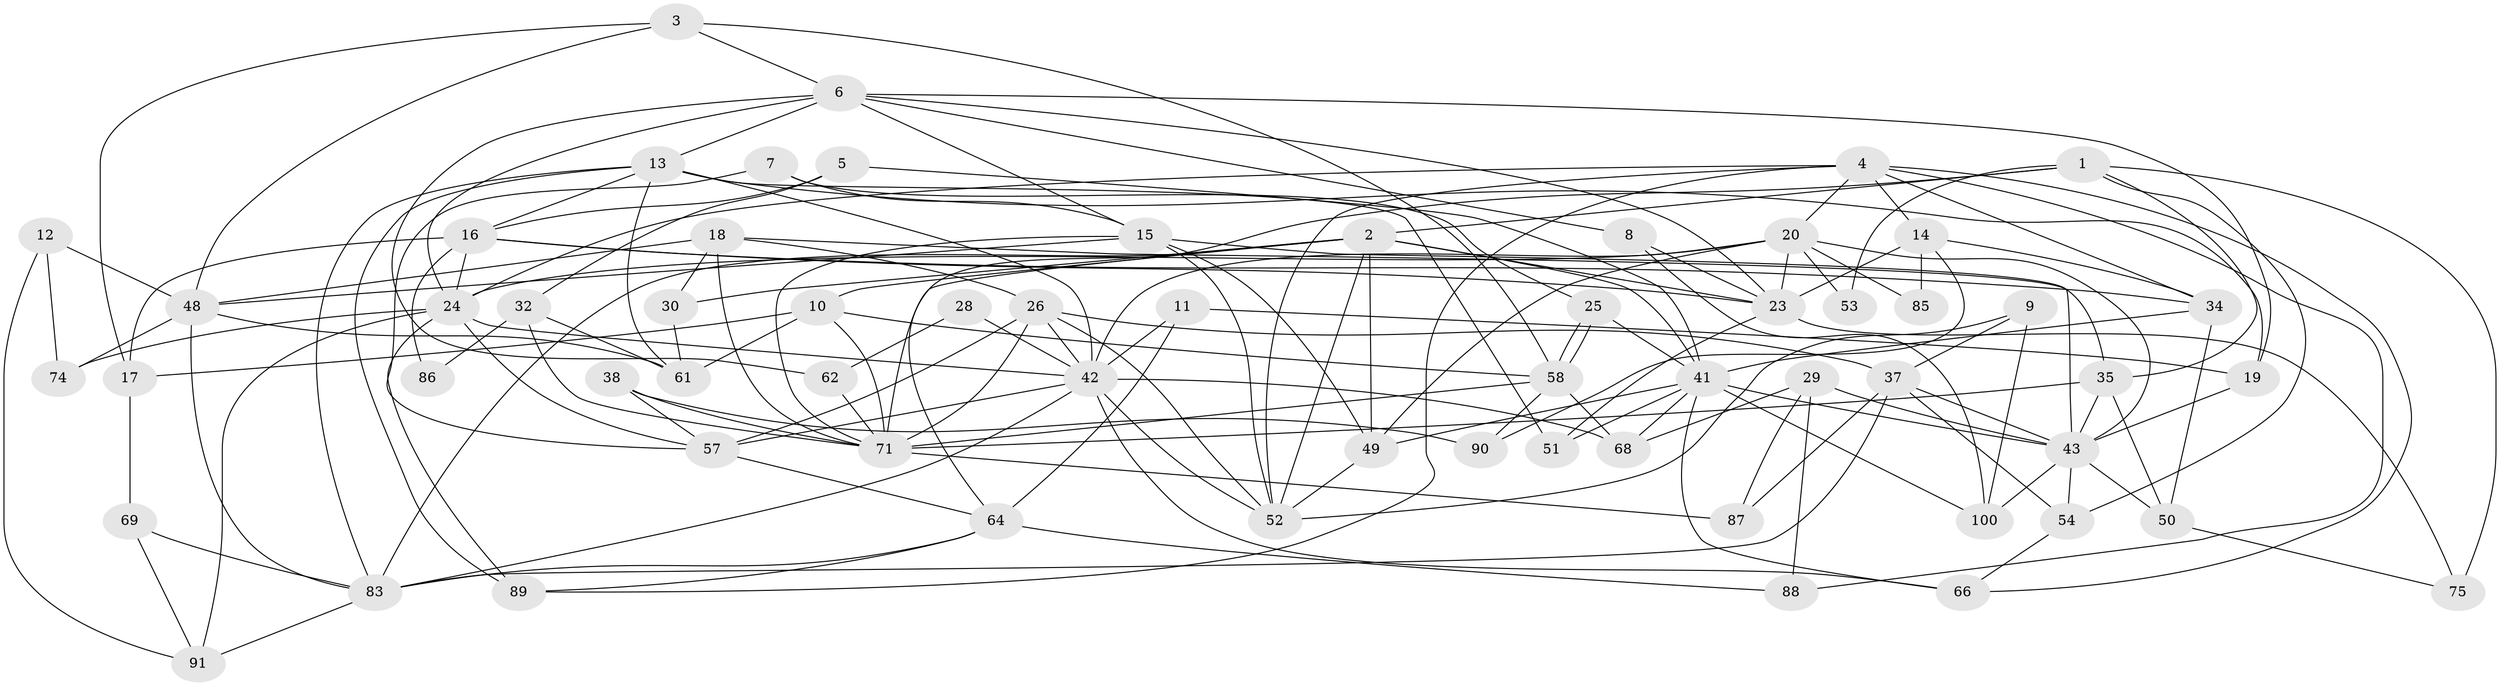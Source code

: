 // original degree distribution, {3: 0.33, 5: 0.17, 2: 0.13, 7: 0.04, 4: 0.22, 6: 0.07, 8: 0.04}
// Generated by graph-tools (version 1.1) at 2025/39/02/21/25 10:39:00]
// undirected, 62 vertices, 158 edges
graph export_dot {
graph [start="1"]
  node [color=gray90,style=filled];
  1 [super="+45"];
  2 [super="+80"];
  3 [super="+55"];
  4 [super="+39"];
  5;
  6 [super="+56"];
  7 [super="+77"];
  8;
  9;
  10;
  11 [super="+21"];
  12;
  13 [super="+27"];
  14 [super="+46"];
  15 [super="+22"];
  16 [super="+81"];
  17 [super="+33"];
  18 [super="+82"];
  19 [super="+36"];
  20 [super="+47"];
  23 [super="+40"];
  24 [super="+92"];
  25;
  26 [super="+70"];
  28;
  29;
  30 [super="+31"];
  32;
  34 [super="+44"];
  35 [super="+96"];
  37 [super="+98"];
  38;
  41 [super="+67"];
  42 [super="+93"];
  43 [super="+97"];
  48 [super="+59"];
  49 [super="+78"];
  50;
  51 [super="+60"];
  52 [super="+95"];
  53;
  54 [super="+73"];
  57 [super="+99"];
  58 [super="+63"];
  61 [super="+79"];
  62;
  64 [super="+65"];
  66 [super="+72"];
  68 [super="+84"];
  69;
  71 [super="+76"];
  74;
  75;
  83 [super="+94"];
  85;
  86;
  87;
  88;
  89;
  90;
  91;
  100;
  1 -- 64;
  1 -- 75;
  1 -- 53;
  1 -- 2;
  1 -- 35;
  1 -- 54;
  2 -- 10;
  2 -- 71;
  2 -- 49;
  2 -- 23;
  2 -- 41;
  2 -- 52;
  2 -- 83;
  2 -- 30;
  3 -- 17;
  3 -- 58;
  3 -- 48;
  3 -- 6;
  4 -- 14;
  4 -- 20;
  4 -- 89;
  4 -- 24;
  4 -- 34;
  4 -- 66;
  4 -- 52;
  4 -- 88;
  5 -- 41;
  5 -- 16;
  5 -- 32;
  6 -- 15;
  6 -- 23;
  6 -- 8;
  6 -- 13;
  6 -- 62;
  6 -- 24;
  6 -- 19;
  7 -- 25;
  7 -- 57;
  7 -- 15;
  8 -- 23;
  8 -- 100;
  9 -- 100;
  9 -- 52;
  9 -- 37;
  10 -- 71;
  10 -- 58;
  10 -- 61;
  10 -- 17;
  11 -- 42;
  11 -- 64;
  11 -- 19;
  12 -- 48;
  12 -- 91;
  12 -- 74;
  13 -- 51;
  13 -- 89;
  13 -- 42;
  13 -- 16;
  13 -- 83;
  13 -- 61;
  13 -- 19;
  14 -- 85;
  14 -- 34;
  14 -- 90;
  14 -- 23;
  15 -- 43;
  15 -- 48;
  15 -- 49;
  15 -- 71;
  15 -- 52;
  16 -- 24;
  16 -- 34;
  16 -- 86;
  16 -- 17 [weight=2];
  16 -- 23;
  17 -- 69;
  18 -- 35;
  18 -- 48 [weight=2];
  18 -- 26;
  18 -- 30;
  18 -- 71;
  19 -- 43;
  20 -- 23;
  20 -- 42;
  20 -- 49;
  20 -- 85;
  20 -- 53;
  20 -- 24;
  20 -- 43;
  23 -- 51;
  23 -- 75;
  24 -- 89;
  24 -- 42;
  24 -- 74;
  24 -- 57;
  24 -- 91;
  25 -- 41;
  25 -- 58;
  25 -- 58;
  26 -- 42;
  26 -- 57;
  26 -- 71;
  26 -- 37;
  26 -- 52;
  28 -- 62;
  28 -- 42;
  29 -- 88;
  29 -- 68;
  29 -- 87;
  29 -- 43;
  30 -- 61;
  32 -- 71;
  32 -- 61;
  32 -- 86;
  34 -- 50;
  34 -- 41;
  35 -- 50;
  35 -- 43;
  35 -- 71;
  37 -- 87;
  37 -- 43;
  37 -- 83;
  37 -- 54;
  38 -- 71;
  38 -- 90;
  38 -- 57;
  41 -- 100;
  41 -- 43;
  41 -- 49;
  41 -- 68;
  41 -- 66;
  41 -- 51;
  42 -- 68;
  42 -- 83;
  42 -- 66;
  42 -- 57;
  42 -- 52;
  43 -- 54;
  43 -- 50;
  43 -- 100;
  48 -- 61;
  48 -- 74;
  48 -- 83;
  49 -- 52;
  50 -- 75;
  54 -- 66;
  57 -- 64;
  58 -- 90;
  58 -- 68;
  58 -- 71;
  62 -- 71;
  64 -- 89;
  64 -- 88;
  64 -- 83;
  69 -- 91;
  69 -- 83;
  71 -- 87;
  83 -- 91;
}
